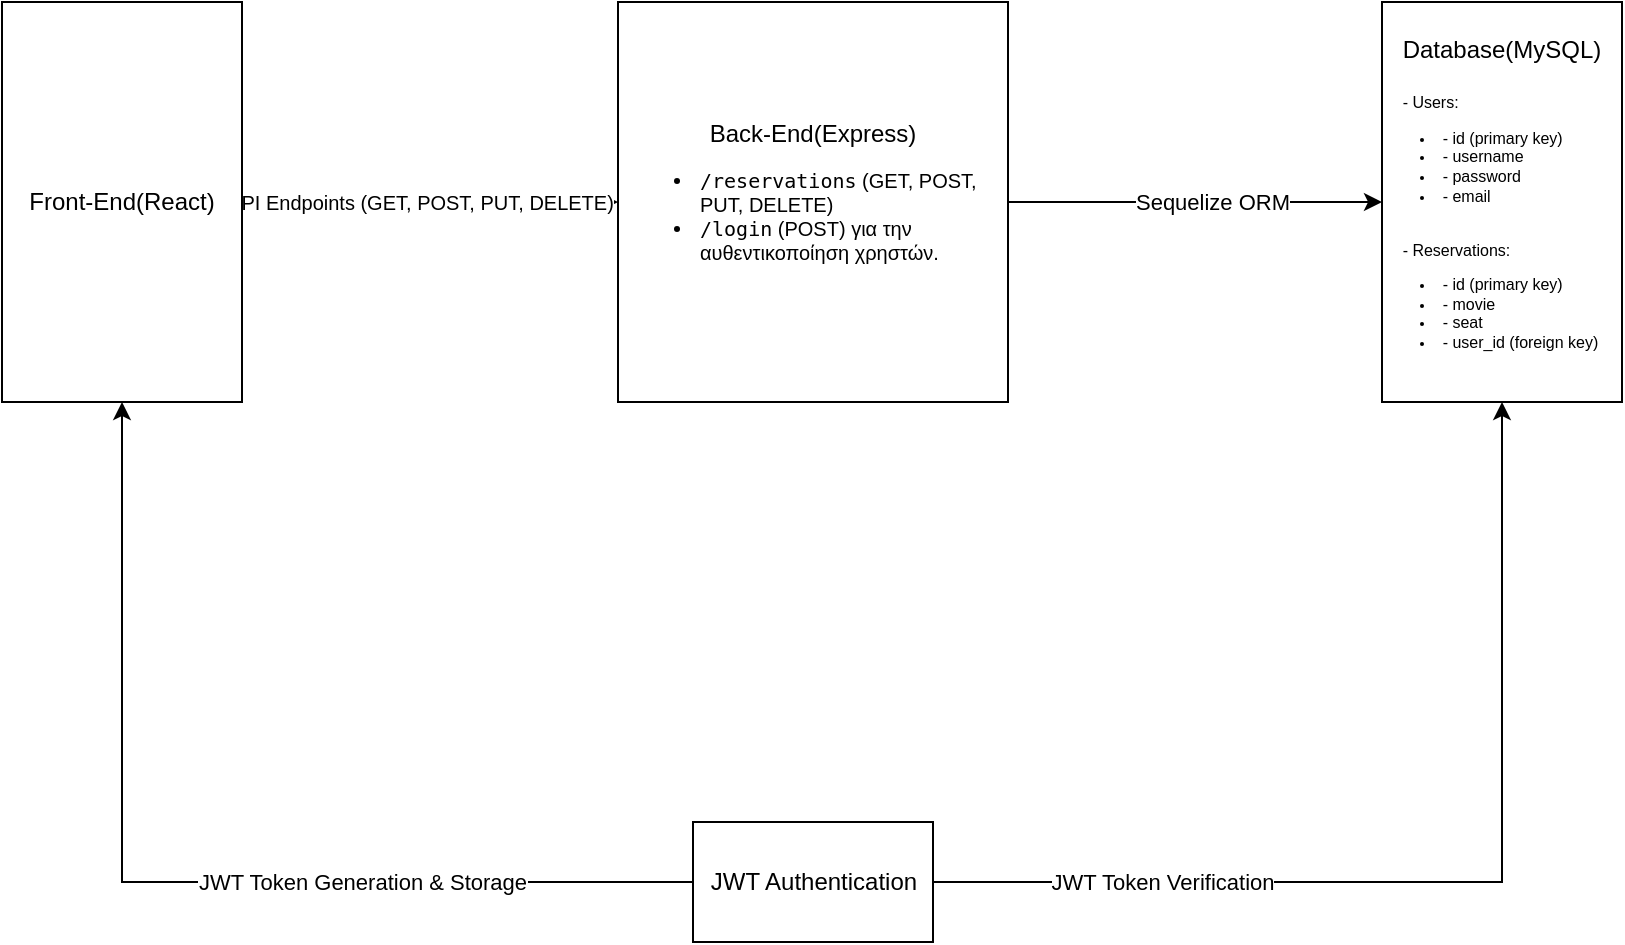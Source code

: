 <mxfile version="24.8.3">
  <diagram name="Page-1" id="H2CKO6wTvdvPk2y0dN2f">
    <mxGraphModel dx="1195" dy="621" grid="1" gridSize="10" guides="1" tooltips="1" connect="1" arrows="1" fold="1" page="1" pageScale="1" pageWidth="850" pageHeight="1100" math="0" shadow="0">
      <root>
        <mxCell id="0" />
        <mxCell id="1" parent="0" />
        <mxCell id="wY15i3KDMr4KIe2DztnB-5" style="edgeStyle=orthogonalEdgeStyle;rounded=0;orthogonalLoop=1;jettySize=auto;html=1;entryX=0;entryY=0.5;entryDx=0;entryDy=0;" edge="1" parent="1" source="wY15i3KDMr4KIe2DztnB-1" target="wY15i3KDMr4KIe2DztnB-2">
          <mxGeometry relative="1" as="geometry" />
        </mxCell>
        <mxCell id="wY15i3KDMr4KIe2DztnB-6" value="&lt;font style=&quot;font-size: 10px;&quot;&gt;API Endpoints (GET, POST, PUT, DELETE)&lt;/font&gt;" style="edgeLabel;html=1;align=center;verticalAlign=middle;resizable=0;points=[];" vertex="1" connectable="0" parent="wY15i3KDMr4KIe2DztnB-5">
          <mxGeometry x="-0.154" y="-1" relative="1" as="geometry">
            <mxPoint x="9" y="-1" as="offset" />
          </mxGeometry>
        </mxCell>
        <mxCell id="wY15i3KDMr4KIe2DztnB-1" value="&lt;div&gt;Front-End(React)&lt;/div&gt;" style="rounded=0;whiteSpace=wrap;html=1;" vertex="1" parent="1">
          <mxGeometry x="20" y="40" width="120" height="200" as="geometry" />
        </mxCell>
        <mxCell id="wY15i3KDMr4KIe2DztnB-7" style="edgeStyle=orthogonalEdgeStyle;rounded=0;orthogonalLoop=1;jettySize=auto;html=1;entryX=0;entryY=0.5;entryDx=0;entryDy=0;" edge="1" parent="1" source="wY15i3KDMr4KIe2DztnB-2" target="wY15i3KDMr4KIe2DztnB-3">
          <mxGeometry relative="1" as="geometry" />
        </mxCell>
        <mxCell id="wY15i3KDMr4KIe2DztnB-8" value="Sequelize ORM" style="edgeLabel;html=1;align=center;verticalAlign=middle;resizable=0;points=[];" vertex="1" connectable="0" parent="wY15i3KDMr4KIe2DztnB-7">
          <mxGeometry x="0.089" relative="1" as="geometry">
            <mxPoint as="offset" />
          </mxGeometry>
        </mxCell>
        <mxCell id="wY15i3KDMr4KIe2DztnB-2" value="&lt;div&gt;Back-End(Express)&lt;/div&gt;&lt;div align=&quot;left&quot;&gt;&lt;ul style=&quot;font-size: 10px;&quot;&gt;&lt;li&gt;&lt;code&gt;/reservations&lt;/code&gt; (GET, POST, PUT, DELETE)&lt;/li&gt;&lt;li&gt;&lt;code&gt;/login&lt;/code&gt; (POST) για την αυθεντικοποίηση χρηστών.&lt;/li&gt;&lt;/ul&gt;&lt;/div&gt;" style="rounded=0;whiteSpace=wrap;html=1;" vertex="1" parent="1">
          <mxGeometry x="328" y="40" width="195" height="200" as="geometry" />
        </mxCell>
        <mxCell id="wY15i3KDMr4KIe2DztnB-3" value="&lt;div&gt;Database(MySQL)&lt;/div&gt;&lt;div&gt;&lt;br&gt;&lt;/div&gt;&lt;div align=&quot;left&quot; style=&quot;font-size: 8px;&quot;&gt;&lt;span class=&quot;hljs-bullet&quot;&gt;-&lt;/span&gt; Users:&lt;br&gt;&lt;ul style=&quot;padding-left: 20px;&quot;&gt;&lt;li&gt;&lt;span class=&quot;hljs-bullet&quot;&gt;  -&lt;/span&gt; id (primary key)&lt;/li&gt;&lt;li&gt;&lt;span class=&quot;hljs-bullet&quot;&gt;  -&lt;/span&gt; username&lt;/li&gt;&lt;li&gt;&lt;span class=&quot;hljs-bullet&quot;&gt;  -&lt;/span&gt; password&lt;/li&gt;&lt;li&gt;&lt;span class=&quot;hljs-bullet&quot;&gt;  -&lt;/span&gt; email&lt;/li&gt;&lt;/ul&gt;&lt;br&gt;&lt;span class=&quot;hljs-bullet&quot;&gt;-&lt;/span&gt; Reservations:&lt;br&gt;&lt;ul style=&quot;padding-left: 20px;&quot;&gt;&lt;li&gt;&lt;span class=&quot;hljs-bullet&quot;&gt;  -&lt;/span&gt; id (primary key)&lt;/li&gt;&lt;li&gt;&lt;span class=&quot;hljs-bullet&quot;&gt;  -&lt;/span&gt; movie&lt;/li&gt;&lt;li&gt;&lt;span class=&quot;hljs-bullet&quot;&gt;  -&lt;/span&gt; seat&lt;/li&gt;&lt;li&gt;&lt;span class=&quot;hljs-bullet&quot;&gt;  -&lt;/span&gt; user&lt;span class=&quot;hljs-emphasis&quot;&gt;_id (foreign key)&lt;/span&gt;&lt;/li&gt;&lt;/ul&gt;&lt;/div&gt;" style="rounded=0;whiteSpace=wrap;html=1;" vertex="1" parent="1">
          <mxGeometry x="710" y="40" width="120" height="200" as="geometry" />
        </mxCell>
        <mxCell id="wY15i3KDMr4KIe2DztnB-9" style="edgeStyle=orthogonalEdgeStyle;rounded=0;orthogonalLoop=1;jettySize=auto;html=1;entryX=0.5;entryY=1;entryDx=0;entryDy=0;" edge="1" parent="1" source="wY15i3KDMr4KIe2DztnB-4" target="wY15i3KDMr4KIe2DztnB-1">
          <mxGeometry relative="1" as="geometry" />
        </mxCell>
        <mxCell id="wY15i3KDMr4KIe2DztnB-11" value="JWT Token Generation &amp;amp; Storage" style="edgeLabel;html=1;align=center;verticalAlign=middle;resizable=0;points=[];" vertex="1" connectable="0" parent="wY15i3KDMr4KIe2DztnB-9">
          <mxGeometry x="-0.199" relative="1" as="geometry">
            <mxPoint x="45" as="offset" />
          </mxGeometry>
        </mxCell>
        <mxCell id="wY15i3KDMr4KIe2DztnB-10" style="edgeStyle=orthogonalEdgeStyle;rounded=0;orthogonalLoop=1;jettySize=auto;html=1;entryX=0.5;entryY=1;entryDx=0;entryDy=0;" edge="1" parent="1" source="wY15i3KDMr4KIe2DztnB-4" target="wY15i3KDMr4KIe2DztnB-3">
          <mxGeometry relative="1" as="geometry" />
        </mxCell>
        <mxCell id="wY15i3KDMr4KIe2DztnB-12" value="JWT Token Verification" style="edgeLabel;html=1;align=center;verticalAlign=middle;resizable=0;points=[];" vertex="1" connectable="0" parent="wY15i3KDMr4KIe2DztnB-10">
          <mxGeometry x="-0.301" y="-3" relative="1" as="geometry">
            <mxPoint x="-69" y="-3" as="offset" />
          </mxGeometry>
        </mxCell>
        <mxCell id="wY15i3KDMr4KIe2DztnB-4" value="JWT Authentication" style="rounded=0;whiteSpace=wrap;html=1;" vertex="1" parent="1">
          <mxGeometry x="365.5" y="450" width="120" height="60" as="geometry" />
        </mxCell>
      </root>
    </mxGraphModel>
  </diagram>
</mxfile>
